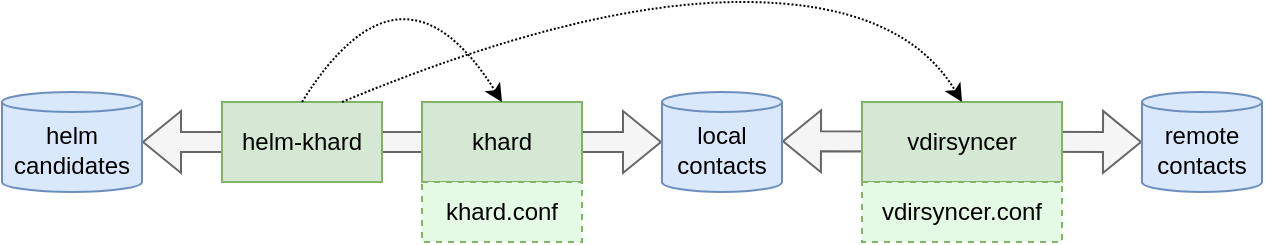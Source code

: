 <mxfile version="24.2.5" type="device">
  <diagram name="Page-1" id="LWefU_UDVVUG9C82FY76">
    <mxGraphModel dx="1022" dy="632" grid="1" gridSize="10" guides="1" tooltips="1" connect="1" arrows="1" fold="1" page="1" pageScale="1" pageWidth="850" pageHeight="1100" math="0" shadow="0">
      <root>
        <mxCell id="0" />
        <mxCell id="1" parent="0" />
        <mxCell id="wfP47dyOC5n10IPFS-iN-8" value="" style="shape=flexArrow;endArrow=block;html=1;rounded=0;entryX=0;entryY=0.5;entryDx=0;entryDy=0;entryPerimeter=0;startArrow=block;fillColor=#f5f5f5;strokeColor=#666666;endSize=6;startSize=6;strokeWidth=1;" edge="1" parent="1" target="wfP47dyOC5n10IPFS-iN-5">
          <mxGeometry width="50" height="50" relative="1" as="geometry">
            <mxPoint x="510" y="149.58" as="sourcePoint" />
            <mxPoint x="670" y="149.58" as="targetPoint" />
          </mxGeometry>
        </mxCell>
        <mxCell id="wfP47dyOC5n10IPFS-iN-7" value="" style="shape=flexArrow;endArrow=block;html=1;rounded=0;entryX=0;entryY=0.5;entryDx=0;entryDy=0;entryPerimeter=0;startArrow=block;fillColor=#f5f5f5;strokeColor=#666666;exitX=1;exitY=0.5;exitDx=0;exitDy=0;exitPerimeter=0;" edge="1" parent="1" source="wfP47dyOC5n10IPFS-iN-12" target="wfP47dyOC5n10IPFS-iN-2">
          <mxGeometry width="50" height="50" relative="1" as="geometry">
            <mxPoint x="290" y="150" as="sourcePoint" />
            <mxPoint x="340" y="100" as="targetPoint" />
          </mxGeometry>
        </mxCell>
        <mxCell id="wfP47dyOC5n10IPFS-iN-1" value="helm-khard" style="rounded=0;whiteSpace=wrap;html=1;fillColor=#d5e8d4;strokeColor=#82b366;" vertex="1" parent="1">
          <mxGeometry x="230" y="130" width="80" height="40" as="geometry" />
        </mxCell>
        <mxCell id="wfP47dyOC5n10IPFS-iN-2" value="local&lt;div&gt;contacts&lt;/div&gt;" style="shape=cylinder3;whiteSpace=wrap;html=1;boundedLbl=1;backgroundOutline=1;size=5;fillColor=#dae8fc;strokeColor=#6c8ebf;" vertex="1" parent="1">
          <mxGeometry x="450" y="125" width="60" height="50" as="geometry" />
        </mxCell>
        <mxCell id="wfP47dyOC5n10IPFS-iN-3" value="khard" style="rounded=0;whiteSpace=wrap;html=1;fillColor=#d5e8d4;strokeColor=#82b366;" vertex="1" parent="1">
          <mxGeometry x="330" y="130" width="80" height="40" as="geometry" />
        </mxCell>
        <mxCell id="wfP47dyOC5n10IPFS-iN-4" value="vdirsyncer" style="rounded=0;whiteSpace=wrap;html=1;fillColor=#d5e8d4;strokeColor=#82b366;" vertex="1" parent="1">
          <mxGeometry x="550" y="130" width="100" height="40" as="geometry" />
        </mxCell>
        <mxCell id="wfP47dyOC5n10IPFS-iN-5" value="&lt;div&gt;remote&lt;/div&gt;&lt;div&gt;contacts&lt;/div&gt;" style="shape=cylinder3;whiteSpace=wrap;html=1;boundedLbl=1;backgroundOutline=1;size=5;fillColor=#dae8fc;strokeColor=#6c8ebf;" vertex="1" parent="1">
          <mxGeometry x="690" y="125" width="60" height="50" as="geometry" />
        </mxCell>
        <mxCell id="wfP47dyOC5n10IPFS-iN-10" value="" style="curved=1;endArrow=classic;html=1;rounded=0;entryX=0.5;entryY=0;entryDx=0;entryDy=0;exitX=0.5;exitY=0;exitDx=0;exitDy=0;dashed=1;dashPattern=1 1;" edge="1" parent="1" source="wfP47dyOC5n10IPFS-iN-1" target="wfP47dyOC5n10IPFS-iN-3">
          <mxGeometry width="50" height="50" relative="1" as="geometry">
            <mxPoint x="570" y="260" as="sourcePoint" />
            <mxPoint x="550" y="210" as="targetPoint" />
            <Array as="points">
              <mxPoint x="320" y="50" />
            </Array>
          </mxGeometry>
        </mxCell>
        <mxCell id="wfP47dyOC5n10IPFS-iN-11" value="" style="curved=1;endArrow=classic;html=1;rounded=0;entryX=0.5;entryY=0;entryDx=0;entryDy=0;exitX=0.75;exitY=0;exitDx=0;exitDy=0;dashed=1;dashPattern=1 1;" edge="1" parent="1" source="wfP47dyOC5n10IPFS-iN-1" target="wfP47dyOC5n10IPFS-iN-4">
          <mxGeometry width="50" height="50" relative="1" as="geometry">
            <mxPoint x="260" y="140" as="sourcePoint" />
            <mxPoint x="380" y="140" as="targetPoint" />
            <Array as="points">
              <mxPoint x="410" y="80" />
              <mxPoint x="570" y="80" />
            </Array>
          </mxGeometry>
        </mxCell>
        <mxCell id="wfP47dyOC5n10IPFS-iN-12" value="helm&lt;div&gt;candidates&lt;/div&gt;" style="shape=cylinder3;whiteSpace=wrap;html=1;boundedLbl=1;backgroundOutline=1;size=5;fillColor=#dae8fc;strokeColor=#6c8ebf;" vertex="1" parent="1">
          <mxGeometry x="120" y="125" width="70" height="50" as="geometry" />
        </mxCell>
        <mxCell id="wfP47dyOC5n10IPFS-iN-14" value="khard.conf" style="rounded=0;whiteSpace=wrap;html=1;fillColor=#E5FAE4;strokeColor=#82b366;dashed=1;" vertex="1" parent="1">
          <mxGeometry x="330" y="170" width="80" height="30" as="geometry" />
        </mxCell>
        <mxCell id="wfP47dyOC5n10IPFS-iN-15" value="vdirsyncer.conf" style="rounded=0;whiteSpace=wrap;html=1;fillColor=#E5FAE4;strokeColor=#82b366;dashed=1;" vertex="1" parent="1">
          <mxGeometry x="550" y="170" width="100" height="30" as="geometry" />
        </mxCell>
      </root>
    </mxGraphModel>
  </diagram>
</mxfile>
